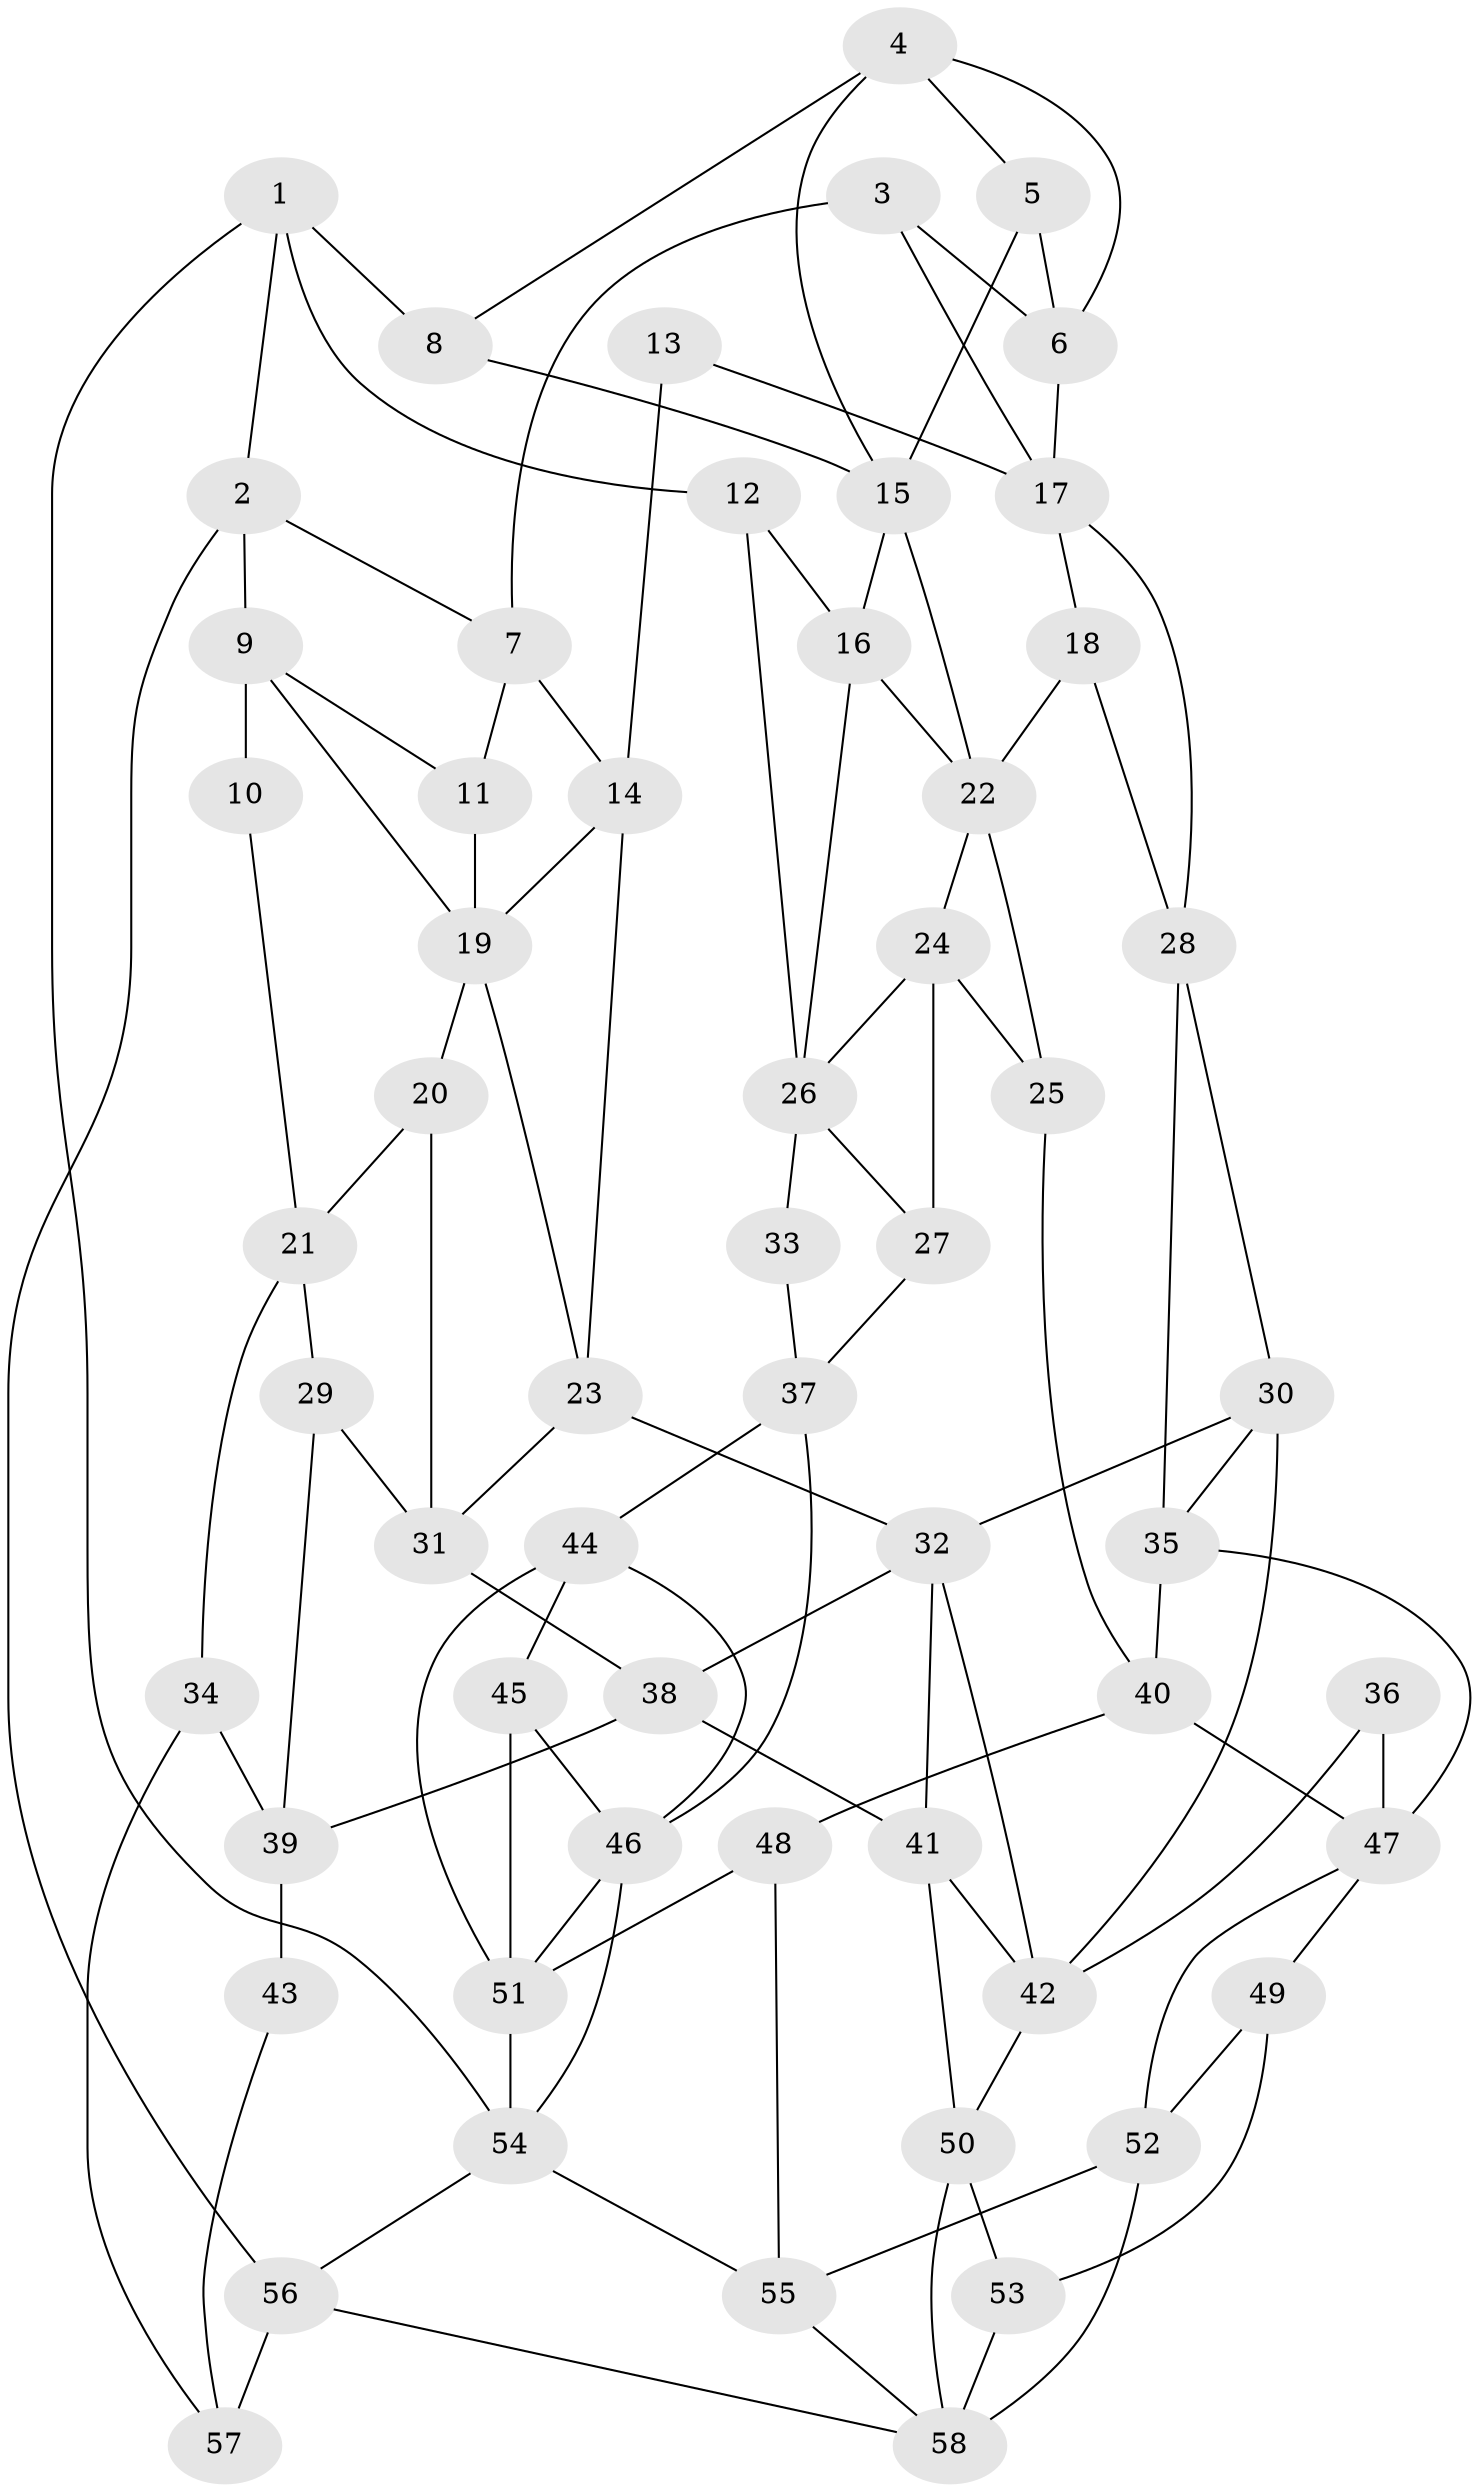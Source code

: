 // original degree distribution, {3: 0.041666666666666664, 4: 0.2152777777777778, 6: 0.2569444444444444, 5: 0.4861111111111111}
// Generated by graph-tools (version 1.1) at 2025/38/03/04/25 23:38:27]
// undirected, 58 vertices, 109 edges
graph export_dot {
  node [color=gray90,style=filled];
  1;
  2;
  3;
  4;
  5;
  6;
  7;
  8;
  9;
  10;
  11;
  12;
  13;
  14;
  15;
  16;
  17;
  18;
  19;
  20;
  21;
  22;
  23;
  24;
  25;
  26;
  27;
  28;
  29;
  30;
  31;
  32;
  33;
  34;
  35;
  36;
  37;
  38;
  39;
  40;
  41;
  42;
  43;
  44;
  45;
  46;
  47;
  48;
  49;
  50;
  51;
  52;
  53;
  54;
  55;
  56;
  57;
  58;
  1 -- 2 [weight=1.0];
  1 -- 8 [weight=1.0];
  1 -- 12 [weight=1.0];
  1 -- 54 [weight=1.0];
  2 -- 7 [weight=1.0];
  2 -- 9 [weight=1.0];
  2 -- 56 [weight=1.0];
  3 -- 6 [weight=1.0];
  3 -- 7 [weight=2.0];
  3 -- 17 [weight=1.0];
  4 -- 5 [weight=1.0];
  4 -- 6 [weight=1.0];
  4 -- 8 [weight=1.0];
  4 -- 15 [weight=1.0];
  5 -- 6 [weight=1.0];
  5 -- 15 [weight=1.0];
  6 -- 17 [weight=1.0];
  7 -- 11 [weight=1.0];
  7 -- 14 [weight=1.0];
  8 -- 15 [weight=1.0];
  9 -- 10 [weight=2.0];
  9 -- 11 [weight=1.0];
  9 -- 19 [weight=1.0];
  10 -- 21 [weight=1.0];
  11 -- 19 [weight=2.0];
  12 -- 16 [weight=1.0];
  12 -- 26 [weight=1.0];
  13 -- 14 [weight=1.0];
  13 -- 17 [weight=2.0];
  14 -- 19 [weight=1.0];
  14 -- 23 [weight=1.0];
  15 -- 16 [weight=1.0];
  15 -- 22 [weight=1.0];
  16 -- 22 [weight=1.0];
  16 -- 26 [weight=1.0];
  17 -- 18 [weight=1.0];
  17 -- 28 [weight=1.0];
  18 -- 22 [weight=2.0];
  18 -- 28 [weight=1.0];
  19 -- 20 [weight=1.0];
  19 -- 23 [weight=1.0];
  20 -- 21 [weight=1.0];
  20 -- 31 [weight=1.0];
  21 -- 29 [weight=1.0];
  21 -- 34 [weight=1.0];
  22 -- 24 [weight=1.0];
  22 -- 25 [weight=1.0];
  23 -- 31 [weight=1.0];
  23 -- 32 [weight=1.0];
  24 -- 25 [weight=1.0];
  24 -- 26 [weight=1.0];
  24 -- 27 [weight=1.0];
  25 -- 40 [weight=1.0];
  26 -- 27 [weight=1.0];
  26 -- 33 [weight=2.0];
  27 -- 37 [weight=1.0];
  28 -- 30 [weight=1.0];
  28 -- 35 [weight=1.0];
  29 -- 31 [weight=1.0];
  29 -- 39 [weight=2.0];
  30 -- 32 [weight=1.0];
  30 -- 35 [weight=1.0];
  30 -- 42 [weight=1.0];
  31 -- 38 [weight=1.0];
  32 -- 38 [weight=1.0];
  32 -- 41 [weight=1.0];
  32 -- 42 [weight=1.0];
  33 -- 37 [weight=1.0];
  34 -- 39 [weight=1.0];
  34 -- 57 [weight=1.0];
  35 -- 40 [weight=1.0];
  35 -- 47 [weight=1.0];
  36 -- 42 [weight=1.0];
  36 -- 47 [weight=2.0];
  37 -- 44 [weight=1.0];
  37 -- 46 [weight=1.0];
  38 -- 39 [weight=1.0];
  38 -- 41 [weight=1.0];
  39 -- 43 [weight=2.0];
  40 -- 47 [weight=1.0];
  40 -- 48 [weight=1.0];
  41 -- 42 [weight=1.0];
  41 -- 50 [weight=1.0];
  42 -- 50 [weight=1.0];
  43 -- 57 [weight=1.0];
  44 -- 45 [weight=2.0];
  44 -- 46 [weight=1.0];
  44 -- 51 [weight=1.0];
  45 -- 46 [weight=1.0];
  45 -- 51 [weight=1.0];
  46 -- 51 [weight=1.0];
  46 -- 54 [weight=1.0];
  47 -- 49 [weight=1.0];
  47 -- 52 [weight=1.0];
  48 -- 51 [weight=2.0];
  48 -- 55 [weight=1.0];
  49 -- 52 [weight=1.0];
  49 -- 53 [weight=1.0];
  50 -- 53 [weight=1.0];
  50 -- 58 [weight=1.0];
  51 -- 54 [weight=1.0];
  52 -- 55 [weight=1.0];
  52 -- 58 [weight=1.0];
  53 -- 58 [weight=2.0];
  54 -- 55 [weight=1.0];
  54 -- 56 [weight=1.0];
  55 -- 58 [weight=1.0];
  56 -- 57 [weight=2.0];
  56 -- 58 [weight=1.0];
}
